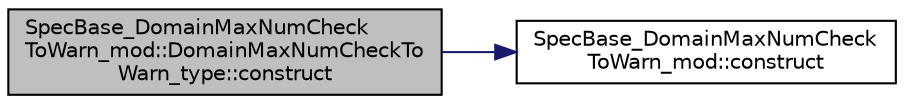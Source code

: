 digraph "SpecBase_DomainMaxNumCheckToWarn_mod::DomainMaxNumCheckToWarn_type::construct"
{
 // LATEX_PDF_SIZE
  edge [fontname="Helvetica",fontsize="10",labelfontname="Helvetica",labelfontsize="10"];
  node [fontname="Helvetica",fontsize="10",shape=record];
  rankdir="LR";
  Node1 [label="SpecBase_DomainMaxNumCheck\lToWarn_mod::DomainMaxNumCheckTo\lWarn_type::construct",height=0.2,width=0.4,color="black", fillcolor="grey75", style="filled", fontcolor="black",tooltip=" "];
  Node1 -> Node2 [color="midnightblue",fontsize="10",style="solid",fontname="Helvetica"];
  Node2 [label="SpecBase_DomainMaxNumCheck\lToWarn_mod::construct",height=0.2,width=0.4,color="black", fillcolor="white", style="filled",URL="$namespaceSpecBase__DomainMaxNumCheckToWarn__mod.html#a00da57a6f6a4574814980dc93270fc76",tooltip=" "];
}
